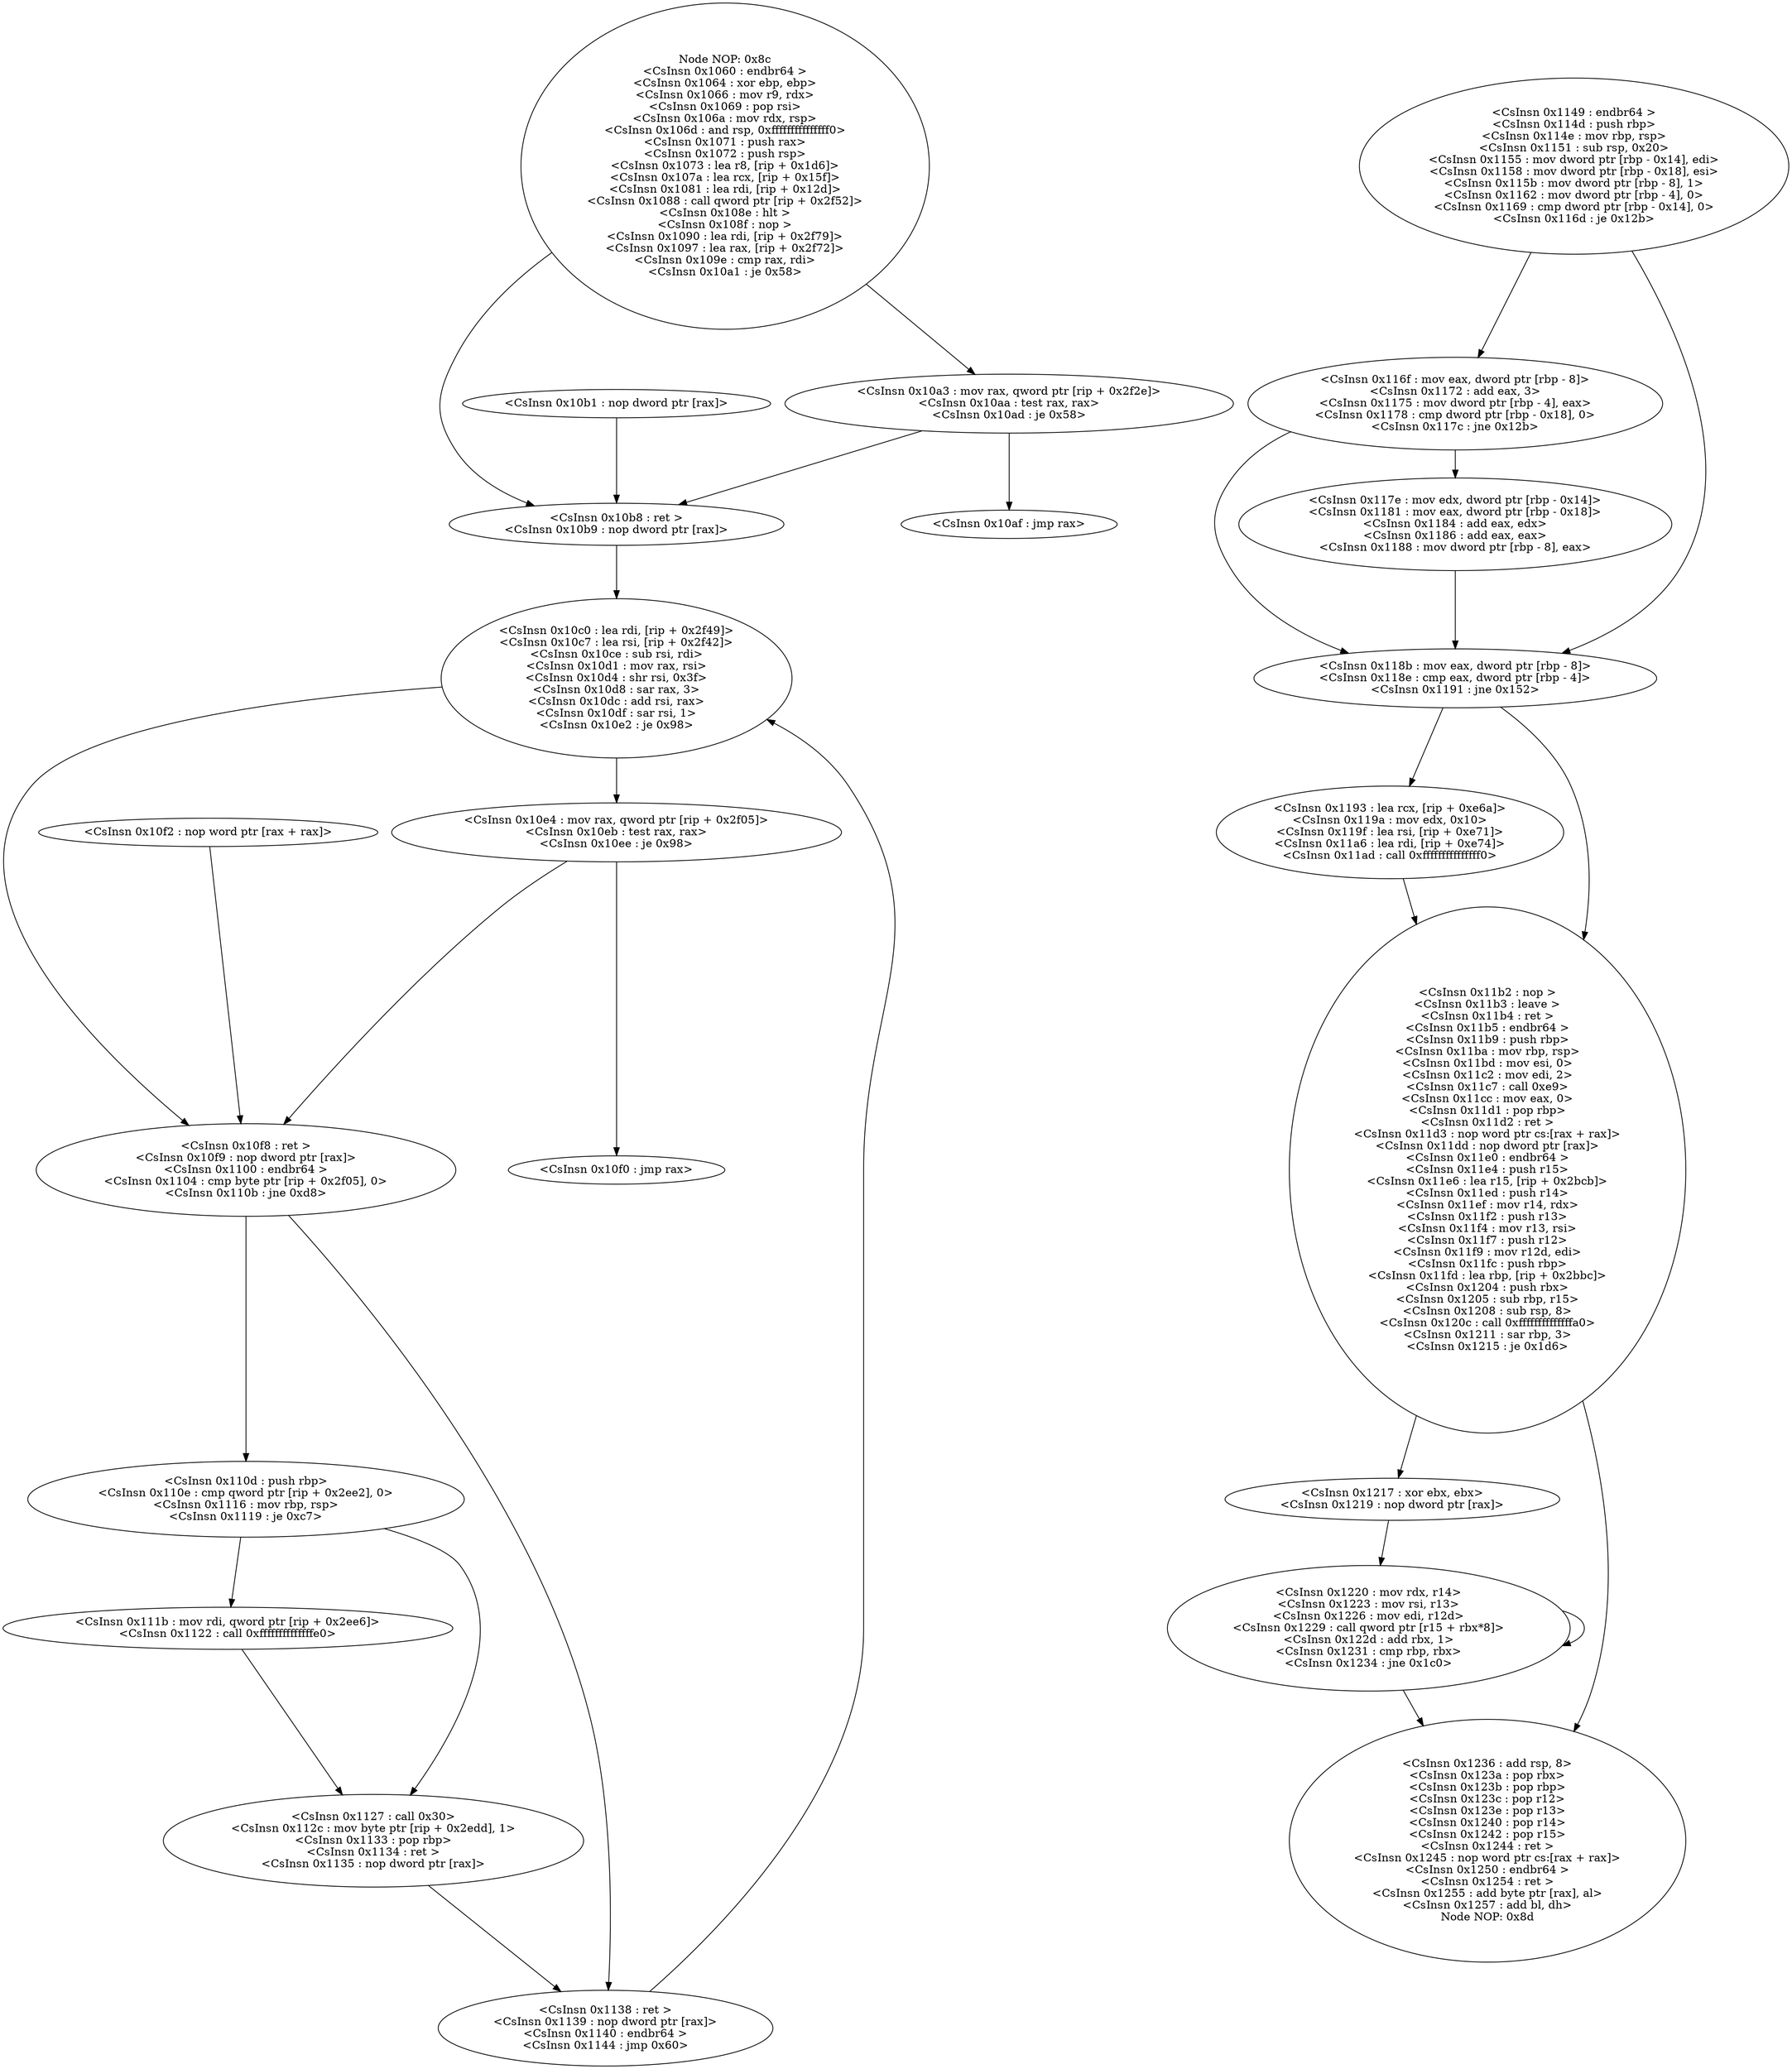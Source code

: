 strict digraph "" {
	"Node NOP: 0x8c
<CsInsn 0x1060 : endbr64 >
<CsInsn 0x1064 : xor ebp, ebp>
<CsInsn 0x1066 : mov r9, rdx>
<CsInsn 0x1069 : pop rsi>
<\
CsInsn 0x106a : mov rdx, rsp>
<CsInsn 0x106d : and rsp, 0xfffffffffffffff0>
<CsInsn 0x1071 : push rax>
<CsInsn 0x1072 : push rsp>
<\
CsInsn 0x1073 : lea r8, [rip + 0x1d6]>
<CsInsn 0x107a : lea rcx, [rip + 0x15f]>
<CsInsn 0x1081 : lea rdi, [rip + 0x12d]>
<CsInsn \
0x1088 : call qword ptr [rip + 0x2f52]>
<CsInsn 0x108e : hlt >
<CsInsn 0x108f : nop >
<CsInsn 0x1090 : lea rdi, [rip + 0x2f79]>
<\
CsInsn 0x1097 : lea rax, [rip + 0x2f72]>
<CsInsn 0x109e : cmp rax, rdi>
<CsInsn 0x10a1 : je 0x58>
" -> "<CsInsn 0x10a3 : mov rax, qword ptr [rip + 0x2f2e]>
<CsInsn 0x10aa : test rax, rax>
<CsInsn 0x10ad : je 0x58>
";
	"Node NOP: 0x8c
<CsInsn 0x1060 : endbr64 >
<CsInsn 0x1064 : xor ebp, ebp>
<CsInsn 0x1066 : mov r9, rdx>
<CsInsn 0x1069 : pop rsi>
<\
CsInsn 0x106a : mov rdx, rsp>
<CsInsn 0x106d : and rsp, 0xfffffffffffffff0>
<CsInsn 0x1071 : push rax>
<CsInsn 0x1072 : push rsp>
<\
CsInsn 0x1073 : lea r8, [rip + 0x1d6]>
<CsInsn 0x107a : lea rcx, [rip + 0x15f]>
<CsInsn 0x1081 : lea rdi, [rip + 0x12d]>
<CsInsn \
0x1088 : call qword ptr [rip + 0x2f52]>
<CsInsn 0x108e : hlt >
<CsInsn 0x108f : nop >
<CsInsn 0x1090 : lea rdi, [rip + 0x2f79]>
<\
CsInsn 0x1097 : lea rax, [rip + 0x2f72]>
<CsInsn 0x109e : cmp rax, rdi>
<CsInsn 0x10a1 : je 0x58>
" -> "<CsInsn 0x10b8 : ret >
<CsInsn 0x10b9 : nop dword ptr [rax]>
";
	"<CsInsn 0x10a3 : mov rax, qword ptr [rip + 0x2f2e]>
<CsInsn 0x10aa : test rax, rax>
<CsInsn 0x10ad : je 0x58>
" -> "<CsInsn 0x10af : jmp rax>
";
	"<CsInsn 0x10a3 : mov rax, qword ptr [rip + 0x2f2e]>
<CsInsn 0x10aa : test rax, rax>
<CsInsn 0x10ad : je 0x58>
" -> "<CsInsn 0x10b8 : ret >
<CsInsn 0x10b9 : nop dword ptr [rax]>
";
	"<CsInsn 0x10b1 : nop dword ptr [rax]>
" -> "<CsInsn 0x10b8 : ret >
<CsInsn 0x10b9 : nop dword ptr [rax]>
";
	"<CsInsn 0x10b8 : ret >
<CsInsn 0x10b9 : nop dword ptr [rax]>
" -> "<CsInsn 0x10c0 : lea rdi, [rip + 0x2f49]>
<CsInsn 0x10c7 : lea rsi, [rip + 0x2f42]>
<CsInsn 0x10ce : sub rsi, rdi>
<CsInsn 0x10d1 : \
mov rax, rsi>
<CsInsn 0x10d4 : shr rsi, 0x3f>
<CsInsn 0x10d8 : sar rax, 3>
<CsInsn 0x10dc : add rsi, rax>
<CsInsn 0x10df : sar rsi, \
1>
<CsInsn 0x10e2 : je 0x98>
";
	"<CsInsn 0x10c0 : lea rdi, [rip + 0x2f49]>
<CsInsn 0x10c7 : lea rsi, [rip + 0x2f42]>
<CsInsn 0x10ce : sub rsi, rdi>
<CsInsn 0x10d1 : \
mov rax, rsi>
<CsInsn 0x10d4 : shr rsi, 0x3f>
<CsInsn 0x10d8 : sar rax, 3>
<CsInsn 0x10dc : add rsi, rax>
<CsInsn 0x10df : sar rsi, \
1>
<CsInsn 0x10e2 : je 0x98>
" -> "<CsInsn 0x10e4 : mov rax, qword ptr [rip + 0x2f05]>
<CsInsn 0x10eb : test rax, rax>
<CsInsn 0x10ee : je 0x98>
";
	"<CsInsn 0x10c0 : lea rdi, [rip + 0x2f49]>
<CsInsn 0x10c7 : lea rsi, [rip + 0x2f42]>
<CsInsn 0x10ce : sub rsi, rdi>
<CsInsn 0x10d1 : \
mov rax, rsi>
<CsInsn 0x10d4 : shr rsi, 0x3f>
<CsInsn 0x10d8 : sar rax, 3>
<CsInsn 0x10dc : add rsi, rax>
<CsInsn 0x10df : sar rsi, \
1>
<CsInsn 0x10e2 : je 0x98>
" -> "<CsInsn 0x10f8 : ret >
<CsInsn 0x10f9 : nop dword ptr [rax]>
<CsInsn 0x1100 : endbr64 >
<CsInsn 0x1104 : cmp byte ptr [rip + 0x2f05], \
0>
<CsInsn 0x110b : jne 0xd8>
";
	"<CsInsn 0x10e4 : mov rax, qword ptr [rip + 0x2f05]>
<CsInsn 0x10eb : test rax, rax>
<CsInsn 0x10ee : je 0x98>
" -> "<CsInsn 0x10f0 : jmp rax>
";
	"<CsInsn 0x10e4 : mov rax, qword ptr [rip + 0x2f05]>
<CsInsn 0x10eb : test rax, rax>
<CsInsn 0x10ee : je 0x98>
" -> "<CsInsn 0x10f8 : ret >
<CsInsn 0x10f9 : nop dword ptr [rax]>
<CsInsn 0x1100 : endbr64 >
<CsInsn 0x1104 : cmp byte ptr [rip + 0x2f05], \
0>
<CsInsn 0x110b : jne 0xd8>
";
	"<CsInsn 0x10f2 : nop word ptr [rax + rax]>
" -> "<CsInsn 0x10f8 : ret >
<CsInsn 0x10f9 : nop dword ptr [rax]>
<CsInsn 0x1100 : endbr64 >
<CsInsn 0x1104 : cmp byte ptr [rip + 0x2f05], \
0>
<CsInsn 0x110b : jne 0xd8>
";
	"<CsInsn 0x10f8 : ret >
<CsInsn 0x10f9 : nop dword ptr [rax]>
<CsInsn 0x1100 : endbr64 >
<CsInsn 0x1104 : cmp byte ptr [rip + 0x2f05], \
0>
<CsInsn 0x110b : jne 0xd8>
" -> "<CsInsn 0x110d : push rbp>
<CsInsn 0x110e : cmp qword ptr [rip + 0x2ee2], 0>
<CsInsn 0x1116 : mov rbp, rsp>
<CsInsn 0x1119 : je \
0xc7>
";
	"<CsInsn 0x10f8 : ret >
<CsInsn 0x10f9 : nop dword ptr [rax]>
<CsInsn 0x1100 : endbr64 >
<CsInsn 0x1104 : cmp byte ptr [rip + 0x2f05], \
0>
<CsInsn 0x110b : jne 0xd8>
" -> "<CsInsn 0x1138 : ret >
<CsInsn 0x1139 : nop dword ptr [rax]>
<CsInsn 0x1140 : endbr64 >
<CsInsn 0x1144 : jmp 0x60>
";
	"<CsInsn 0x110d : push rbp>
<CsInsn 0x110e : cmp qword ptr [rip + 0x2ee2], 0>
<CsInsn 0x1116 : mov rbp, rsp>
<CsInsn 0x1119 : je \
0xc7>
" -> "<CsInsn 0x111b : mov rdi, qword ptr [rip + 0x2ee6]>
<CsInsn 0x1122 : call 0xffffffffffffffe0>
";
	"<CsInsn 0x110d : push rbp>
<CsInsn 0x110e : cmp qword ptr [rip + 0x2ee2], 0>
<CsInsn 0x1116 : mov rbp, rsp>
<CsInsn 0x1119 : je \
0xc7>
" -> "<CsInsn 0x1127 : call 0x30>
<CsInsn 0x112c : mov byte ptr [rip + 0x2edd], 1>
<CsInsn 0x1133 : pop rbp>
<CsInsn 0x1134 : ret >
<CsInsn \
0x1135 : nop dword ptr [rax]>
";
	"<CsInsn 0x111b : mov rdi, qword ptr [rip + 0x2ee6]>
<CsInsn 0x1122 : call 0xffffffffffffffe0>
" -> "<CsInsn 0x1127 : call 0x30>
<CsInsn 0x112c : mov byte ptr [rip + 0x2edd], 1>
<CsInsn 0x1133 : pop rbp>
<CsInsn 0x1134 : ret >
<CsInsn \
0x1135 : nop dword ptr [rax]>
";
	"<CsInsn 0x1127 : call 0x30>
<CsInsn 0x112c : mov byte ptr [rip + 0x2edd], 1>
<CsInsn 0x1133 : pop rbp>
<CsInsn 0x1134 : ret >
<CsInsn \
0x1135 : nop dword ptr [rax]>
" -> "<CsInsn 0x1138 : ret >
<CsInsn 0x1139 : nop dword ptr [rax]>
<CsInsn 0x1140 : endbr64 >
<CsInsn 0x1144 : jmp 0x60>
";
	"<CsInsn 0x1138 : ret >
<CsInsn 0x1139 : nop dword ptr [rax]>
<CsInsn 0x1140 : endbr64 >
<CsInsn 0x1144 : jmp 0x60>
" -> "<CsInsn 0x10c0 : lea rdi, [rip + 0x2f49]>
<CsInsn 0x10c7 : lea rsi, [rip + 0x2f42]>
<CsInsn 0x10ce : sub rsi, rdi>
<CsInsn 0x10d1 : \
mov rax, rsi>
<CsInsn 0x10d4 : shr rsi, 0x3f>
<CsInsn 0x10d8 : sar rax, 3>
<CsInsn 0x10dc : add rsi, rax>
<CsInsn 0x10df : sar rsi, \
1>
<CsInsn 0x10e2 : je 0x98>
";
	"<CsInsn 0x1149 : endbr64 >
<CsInsn 0x114d : push rbp>
<CsInsn 0x114e : mov rbp, rsp>
<CsInsn 0x1151 : sub rsp, 0x20>
<CsInsn 0x1155 : \
mov dword ptr [rbp - 0x14], edi>
<CsInsn 0x1158 : mov dword ptr [rbp - 0x18], esi>
<CsInsn 0x115b : mov dword ptr [rbp - 8], 1>
<\
CsInsn 0x1162 : mov dword ptr [rbp - 4], 0>
<CsInsn 0x1169 : cmp dword ptr [rbp - 0x14], 0>
<CsInsn 0x116d : je 0x12b>
" -> "<CsInsn 0x116f : mov eax, dword ptr [rbp - 8]>
<CsInsn 0x1172 : add eax, 3>
<CsInsn 0x1175 : mov dword ptr [rbp - 4], eax>
<CsInsn \
0x1178 : cmp dword ptr [rbp - 0x18], 0>
<CsInsn 0x117c : jne 0x12b>
";
	"<CsInsn 0x1149 : endbr64 >
<CsInsn 0x114d : push rbp>
<CsInsn 0x114e : mov rbp, rsp>
<CsInsn 0x1151 : sub rsp, 0x20>
<CsInsn 0x1155 : \
mov dword ptr [rbp - 0x14], edi>
<CsInsn 0x1158 : mov dword ptr [rbp - 0x18], esi>
<CsInsn 0x115b : mov dword ptr [rbp - 8], 1>
<\
CsInsn 0x1162 : mov dword ptr [rbp - 4], 0>
<CsInsn 0x1169 : cmp dword ptr [rbp - 0x14], 0>
<CsInsn 0x116d : je 0x12b>
" -> "<CsInsn 0x118b : mov eax, dword ptr [rbp - 8]>
<CsInsn 0x118e : cmp eax, dword ptr [rbp - 4]>
<CsInsn 0x1191 : jne 0x152>
";
	"<CsInsn 0x116f : mov eax, dword ptr [rbp - 8]>
<CsInsn 0x1172 : add eax, 3>
<CsInsn 0x1175 : mov dword ptr [rbp - 4], eax>
<CsInsn \
0x1178 : cmp dword ptr [rbp - 0x18], 0>
<CsInsn 0x117c : jne 0x12b>
" -> "<CsInsn 0x117e : mov edx, dword ptr [rbp - 0x14]>
<CsInsn 0x1181 : mov eax, dword ptr [rbp - 0x18]>
<CsInsn 0x1184 : add eax, edx>
<\
CsInsn 0x1186 : add eax, eax>
<CsInsn 0x1188 : mov dword ptr [rbp - 8], eax>
";
	"<CsInsn 0x116f : mov eax, dword ptr [rbp - 8]>
<CsInsn 0x1172 : add eax, 3>
<CsInsn 0x1175 : mov dword ptr [rbp - 4], eax>
<CsInsn \
0x1178 : cmp dword ptr [rbp - 0x18], 0>
<CsInsn 0x117c : jne 0x12b>
" -> "<CsInsn 0x118b : mov eax, dword ptr [rbp - 8]>
<CsInsn 0x118e : cmp eax, dword ptr [rbp - 4]>
<CsInsn 0x1191 : jne 0x152>
";
	"<CsInsn 0x117e : mov edx, dword ptr [rbp - 0x14]>
<CsInsn 0x1181 : mov eax, dword ptr [rbp - 0x18]>
<CsInsn 0x1184 : add eax, edx>
<\
CsInsn 0x1186 : add eax, eax>
<CsInsn 0x1188 : mov dword ptr [rbp - 8], eax>
" -> "<CsInsn 0x118b : mov eax, dword ptr [rbp - 8]>
<CsInsn 0x118e : cmp eax, dword ptr [rbp - 4]>
<CsInsn 0x1191 : jne 0x152>
";
	"<CsInsn 0x118b : mov eax, dword ptr [rbp - 8]>
<CsInsn 0x118e : cmp eax, dword ptr [rbp - 4]>
<CsInsn 0x1191 : jne 0x152>
" -> "<CsInsn 0x1193 : lea rcx, [rip + 0xe6a]>
<CsInsn 0x119a : mov edx, 0x10>
<CsInsn 0x119f : lea rsi, [rip + 0xe71]>
<CsInsn 0x11a6 : \
lea rdi, [rip + 0xe74]>
<CsInsn 0x11ad : call 0xfffffffffffffff0>
";
	"<CsInsn 0x118b : mov eax, dword ptr [rbp - 8]>
<CsInsn 0x118e : cmp eax, dword ptr [rbp - 4]>
<CsInsn 0x1191 : jne 0x152>
" -> "<CsInsn 0x11b2 : nop >
<CsInsn 0x11b3 : leave >
<CsInsn 0x11b4 : ret >
<CsInsn 0x11b5 : endbr64 >
<CsInsn 0x11b9 : push rbp>
<CsInsn \
0x11ba : mov rbp, rsp>
<CsInsn 0x11bd : mov esi, 0>
<CsInsn 0x11c2 : mov edi, 2>
<CsInsn 0x11c7 : call 0xe9>
<CsInsn 0x11cc : mov \
eax, 0>
<CsInsn 0x11d1 : pop rbp>
<CsInsn 0x11d2 : ret >
<CsInsn 0x11d3 : nop word ptr cs:[rax + rax]>
<CsInsn 0x11dd : nop dword \
ptr [rax]>
<CsInsn 0x11e0 : endbr64 >
<CsInsn 0x11e4 : push r15>
<CsInsn 0x11e6 : lea r15, [rip + 0x2bcb]>
<CsInsn 0x11ed : push \
r14>
<CsInsn 0x11ef : mov r14, rdx>
<CsInsn 0x11f2 : push r13>
<CsInsn 0x11f4 : mov r13, rsi>
<CsInsn 0x11f7 : push r12>
<CsInsn \
0x11f9 : mov r12d, edi>
<CsInsn 0x11fc : push rbp>
<CsInsn 0x11fd : lea rbp, [rip + 0x2bbc]>
<CsInsn 0x1204 : push rbx>
<CsInsn \
0x1205 : sub rbp, r15>
<CsInsn 0x1208 : sub rsp, 8>
<CsInsn 0x120c : call 0xffffffffffffffa0>
<CsInsn 0x1211 : sar rbp, 3>
<CsInsn \
0x1215 : je 0x1d6>
";
	"<CsInsn 0x1193 : lea rcx, [rip + 0xe6a]>
<CsInsn 0x119a : mov edx, 0x10>
<CsInsn 0x119f : lea rsi, [rip + 0xe71]>
<CsInsn 0x11a6 : \
lea rdi, [rip + 0xe74]>
<CsInsn 0x11ad : call 0xfffffffffffffff0>
" -> "<CsInsn 0x11b2 : nop >
<CsInsn 0x11b3 : leave >
<CsInsn 0x11b4 : ret >
<CsInsn 0x11b5 : endbr64 >
<CsInsn 0x11b9 : push rbp>
<CsInsn \
0x11ba : mov rbp, rsp>
<CsInsn 0x11bd : mov esi, 0>
<CsInsn 0x11c2 : mov edi, 2>
<CsInsn 0x11c7 : call 0xe9>
<CsInsn 0x11cc : mov \
eax, 0>
<CsInsn 0x11d1 : pop rbp>
<CsInsn 0x11d2 : ret >
<CsInsn 0x11d3 : nop word ptr cs:[rax + rax]>
<CsInsn 0x11dd : nop dword \
ptr [rax]>
<CsInsn 0x11e0 : endbr64 >
<CsInsn 0x11e4 : push r15>
<CsInsn 0x11e6 : lea r15, [rip + 0x2bcb]>
<CsInsn 0x11ed : push \
r14>
<CsInsn 0x11ef : mov r14, rdx>
<CsInsn 0x11f2 : push r13>
<CsInsn 0x11f4 : mov r13, rsi>
<CsInsn 0x11f7 : push r12>
<CsInsn \
0x11f9 : mov r12d, edi>
<CsInsn 0x11fc : push rbp>
<CsInsn 0x11fd : lea rbp, [rip + 0x2bbc]>
<CsInsn 0x1204 : push rbx>
<CsInsn \
0x1205 : sub rbp, r15>
<CsInsn 0x1208 : sub rsp, 8>
<CsInsn 0x120c : call 0xffffffffffffffa0>
<CsInsn 0x1211 : sar rbp, 3>
<CsInsn \
0x1215 : je 0x1d6>
";
	"<CsInsn 0x11b2 : nop >
<CsInsn 0x11b3 : leave >
<CsInsn 0x11b4 : ret >
<CsInsn 0x11b5 : endbr64 >
<CsInsn 0x11b9 : push rbp>
<CsInsn \
0x11ba : mov rbp, rsp>
<CsInsn 0x11bd : mov esi, 0>
<CsInsn 0x11c2 : mov edi, 2>
<CsInsn 0x11c7 : call 0xe9>
<CsInsn 0x11cc : mov \
eax, 0>
<CsInsn 0x11d1 : pop rbp>
<CsInsn 0x11d2 : ret >
<CsInsn 0x11d3 : nop word ptr cs:[rax + rax]>
<CsInsn 0x11dd : nop dword \
ptr [rax]>
<CsInsn 0x11e0 : endbr64 >
<CsInsn 0x11e4 : push r15>
<CsInsn 0x11e6 : lea r15, [rip + 0x2bcb]>
<CsInsn 0x11ed : push \
r14>
<CsInsn 0x11ef : mov r14, rdx>
<CsInsn 0x11f2 : push r13>
<CsInsn 0x11f4 : mov r13, rsi>
<CsInsn 0x11f7 : push r12>
<CsInsn \
0x11f9 : mov r12d, edi>
<CsInsn 0x11fc : push rbp>
<CsInsn 0x11fd : lea rbp, [rip + 0x2bbc]>
<CsInsn 0x1204 : push rbx>
<CsInsn \
0x1205 : sub rbp, r15>
<CsInsn 0x1208 : sub rsp, 8>
<CsInsn 0x120c : call 0xffffffffffffffa0>
<CsInsn 0x1211 : sar rbp, 3>
<CsInsn \
0x1215 : je 0x1d6>
" -> "<CsInsn 0x1217 : xor ebx, ebx>
<CsInsn 0x1219 : nop dword ptr [rax]>
";
	"<CsInsn 0x11b2 : nop >
<CsInsn 0x11b3 : leave >
<CsInsn 0x11b4 : ret >
<CsInsn 0x11b5 : endbr64 >
<CsInsn 0x11b9 : push rbp>
<CsInsn \
0x11ba : mov rbp, rsp>
<CsInsn 0x11bd : mov esi, 0>
<CsInsn 0x11c2 : mov edi, 2>
<CsInsn 0x11c7 : call 0xe9>
<CsInsn 0x11cc : mov \
eax, 0>
<CsInsn 0x11d1 : pop rbp>
<CsInsn 0x11d2 : ret >
<CsInsn 0x11d3 : nop word ptr cs:[rax + rax]>
<CsInsn 0x11dd : nop dword \
ptr [rax]>
<CsInsn 0x11e0 : endbr64 >
<CsInsn 0x11e4 : push r15>
<CsInsn 0x11e6 : lea r15, [rip + 0x2bcb]>
<CsInsn 0x11ed : push \
r14>
<CsInsn 0x11ef : mov r14, rdx>
<CsInsn 0x11f2 : push r13>
<CsInsn 0x11f4 : mov r13, rsi>
<CsInsn 0x11f7 : push r12>
<CsInsn \
0x11f9 : mov r12d, edi>
<CsInsn 0x11fc : push rbp>
<CsInsn 0x11fd : lea rbp, [rip + 0x2bbc]>
<CsInsn 0x1204 : push rbx>
<CsInsn \
0x1205 : sub rbp, r15>
<CsInsn 0x1208 : sub rsp, 8>
<CsInsn 0x120c : call 0xffffffffffffffa0>
<CsInsn 0x1211 : sar rbp, 3>
<CsInsn \
0x1215 : je 0x1d6>
" -> "<CsInsn 0x1236 : add rsp, 8>
<CsInsn 0x123a : pop rbx>
<CsInsn 0x123b : pop rbp>
<CsInsn 0x123c : pop r12>
<CsInsn 0x123e : pop \
r13>
<CsInsn 0x1240 : pop r14>
<CsInsn 0x1242 : pop r15>
<CsInsn 0x1244 : ret >
<CsInsn 0x1245 : nop word ptr cs:[rax + rax]>
<CsInsn \
0x1250 : endbr64 >
<CsInsn 0x1254 : ret >
<CsInsn 0x1255 : add byte ptr [rax], al>
<CsInsn 0x1257 : add bl, dh>
Node NOP: 0x8d
";
	"<CsInsn 0x1217 : xor ebx, ebx>
<CsInsn 0x1219 : nop dword ptr [rax]>
" -> "<CsInsn 0x1220 : mov rdx, r14>
<CsInsn 0x1223 : mov rsi, r13>
<CsInsn 0x1226 : mov edi, r12d>
<CsInsn 0x1229 : call qword ptr [r15 + \
rbx*8]>
<CsInsn 0x122d : add rbx, 1>
<CsInsn 0x1231 : cmp rbp, rbx>
<CsInsn 0x1234 : jne 0x1c0>
";
	"<CsInsn 0x1220 : mov rdx, r14>
<CsInsn 0x1223 : mov rsi, r13>
<CsInsn 0x1226 : mov edi, r12d>
<CsInsn 0x1229 : call qword ptr [r15 + \
rbx*8]>
<CsInsn 0x122d : add rbx, 1>
<CsInsn 0x1231 : cmp rbp, rbx>
<CsInsn 0x1234 : jne 0x1c0>
" -> "<CsInsn 0x1220 : mov rdx, r14>
<CsInsn 0x1223 : mov rsi, r13>
<CsInsn 0x1226 : mov edi, r12d>
<CsInsn 0x1229 : call qword ptr [r15 + \
rbx*8]>
<CsInsn 0x122d : add rbx, 1>
<CsInsn 0x1231 : cmp rbp, rbx>
<CsInsn 0x1234 : jne 0x1c0>
";
	"<CsInsn 0x1220 : mov rdx, r14>
<CsInsn 0x1223 : mov rsi, r13>
<CsInsn 0x1226 : mov edi, r12d>
<CsInsn 0x1229 : call qword ptr [r15 + \
rbx*8]>
<CsInsn 0x122d : add rbx, 1>
<CsInsn 0x1231 : cmp rbp, rbx>
<CsInsn 0x1234 : jne 0x1c0>
" -> "<CsInsn 0x1236 : add rsp, 8>
<CsInsn 0x123a : pop rbx>
<CsInsn 0x123b : pop rbp>
<CsInsn 0x123c : pop r12>
<CsInsn 0x123e : pop \
r13>
<CsInsn 0x1240 : pop r14>
<CsInsn 0x1242 : pop r15>
<CsInsn 0x1244 : ret >
<CsInsn 0x1245 : nop word ptr cs:[rax + rax]>
<CsInsn \
0x1250 : endbr64 >
<CsInsn 0x1254 : ret >
<CsInsn 0x1255 : add byte ptr [rax], al>
<CsInsn 0x1257 : add bl, dh>
Node NOP: 0x8d
";
}
